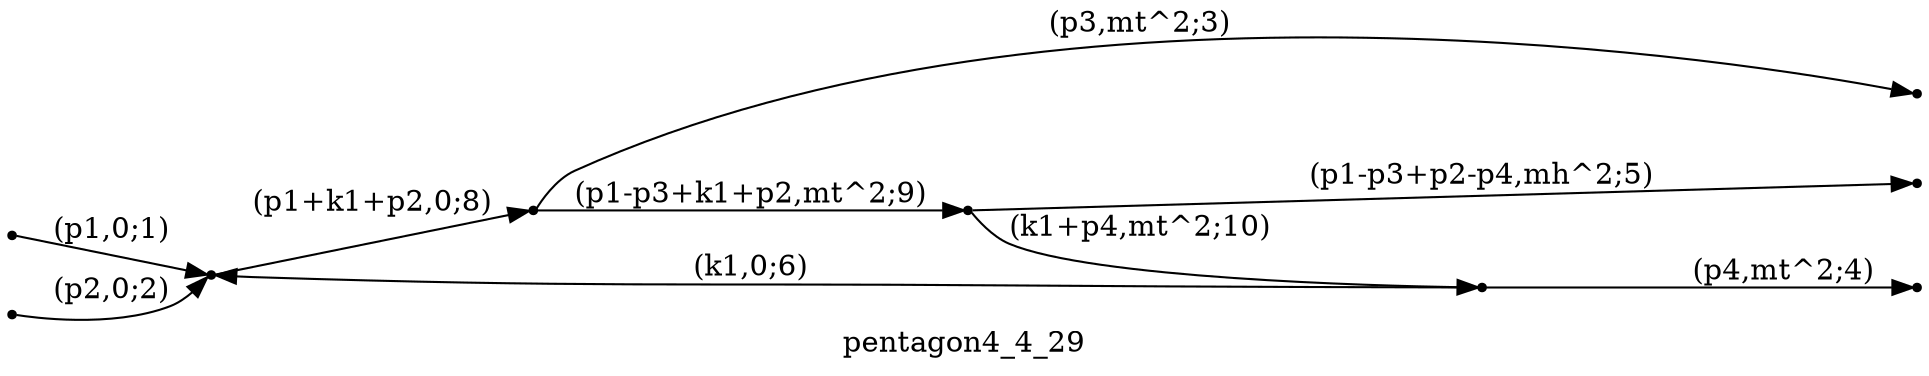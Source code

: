 digraph pentagon4_4_29 {
  label="pentagon4_4_29";
  rankdir="LR";
  subgraph edges {
    -1 -> 2 [label="(p1,0;1)"];
    -2 -> 2 [label="(p2,0;2)"];
    3 -> -3 [label="(p3,mt^2;3)"];
    4 -> -4 [label="(p4,mt^2;4)"];
    1 -> -5 [label="(p1-p3+p2-p4,mh^2;5)"];
    4 -> 2 [label="(k1,0;6)"];
    2 -> 3 [label="(p1+k1+p2,0;8)"];
    3 -> 1 [label="(p1-p3+k1+p2,mt^2;9)"];
    1 -> 4 [label="(k1+p4,mt^2;10)"];
  }
  subgraph incoming { rank="source"; -1; -2; }
  subgraph outgoing { rank="sink"; -3; -4; -5; }
-5 [shape=point];
-4 [shape=point];
-3 [shape=point];
-2 [shape=point];
-1 [shape=point];
1 [shape=point];
2 [shape=point];
3 [shape=point];
4 [shape=point];
}

